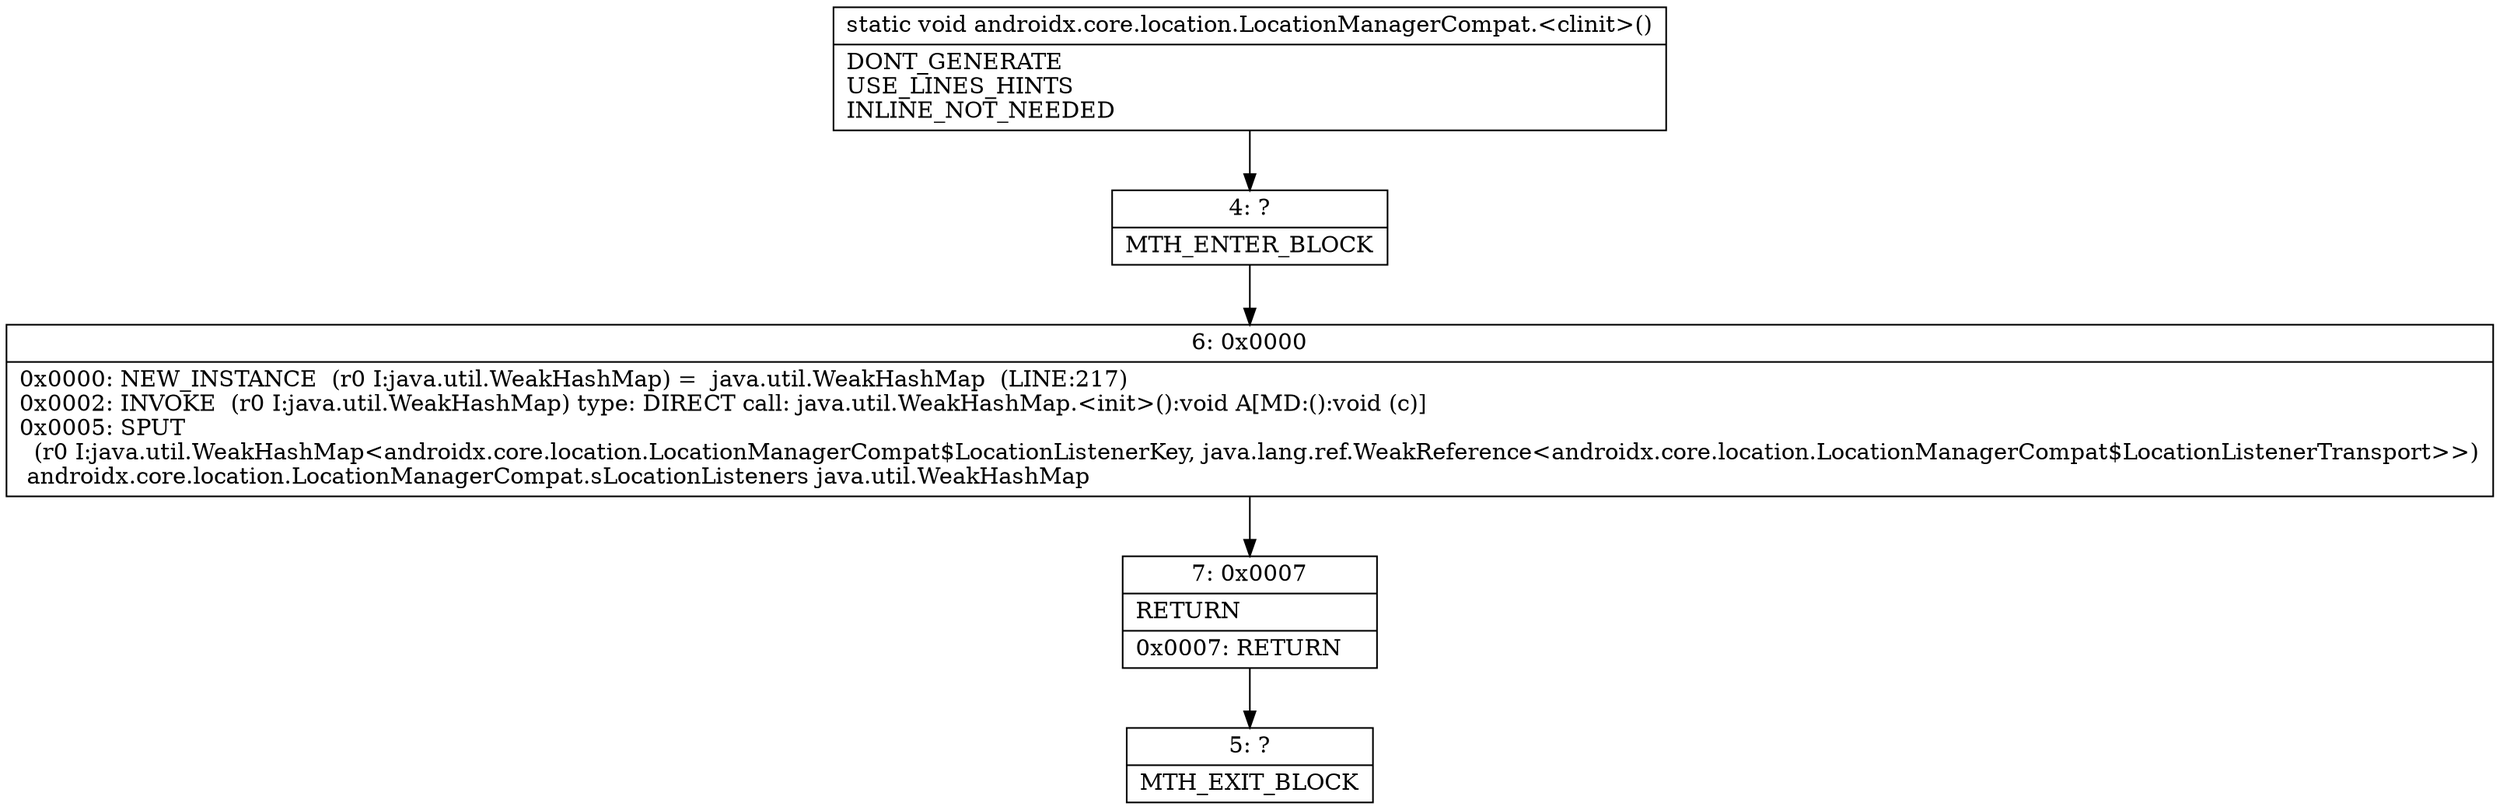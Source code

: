digraph "CFG forandroidx.core.location.LocationManagerCompat.\<clinit\>()V" {
Node_4 [shape=record,label="{4\:\ ?|MTH_ENTER_BLOCK\l}"];
Node_6 [shape=record,label="{6\:\ 0x0000|0x0000: NEW_INSTANCE  (r0 I:java.util.WeakHashMap) =  java.util.WeakHashMap  (LINE:217)\l0x0002: INVOKE  (r0 I:java.util.WeakHashMap) type: DIRECT call: java.util.WeakHashMap.\<init\>():void A[MD:():void (c)]\l0x0005: SPUT  \l  (r0 I:java.util.WeakHashMap\<androidx.core.location.LocationManagerCompat$LocationListenerKey, java.lang.ref.WeakReference\<androidx.core.location.LocationManagerCompat$LocationListenerTransport\>\>)\l androidx.core.location.LocationManagerCompat.sLocationListeners java.util.WeakHashMap \l}"];
Node_7 [shape=record,label="{7\:\ 0x0007|RETURN\l|0x0007: RETURN   \l}"];
Node_5 [shape=record,label="{5\:\ ?|MTH_EXIT_BLOCK\l}"];
MethodNode[shape=record,label="{static void androidx.core.location.LocationManagerCompat.\<clinit\>()  | DONT_GENERATE\lUSE_LINES_HINTS\lINLINE_NOT_NEEDED\l}"];
MethodNode -> Node_4;Node_4 -> Node_6;
Node_6 -> Node_7;
Node_7 -> Node_5;
}

